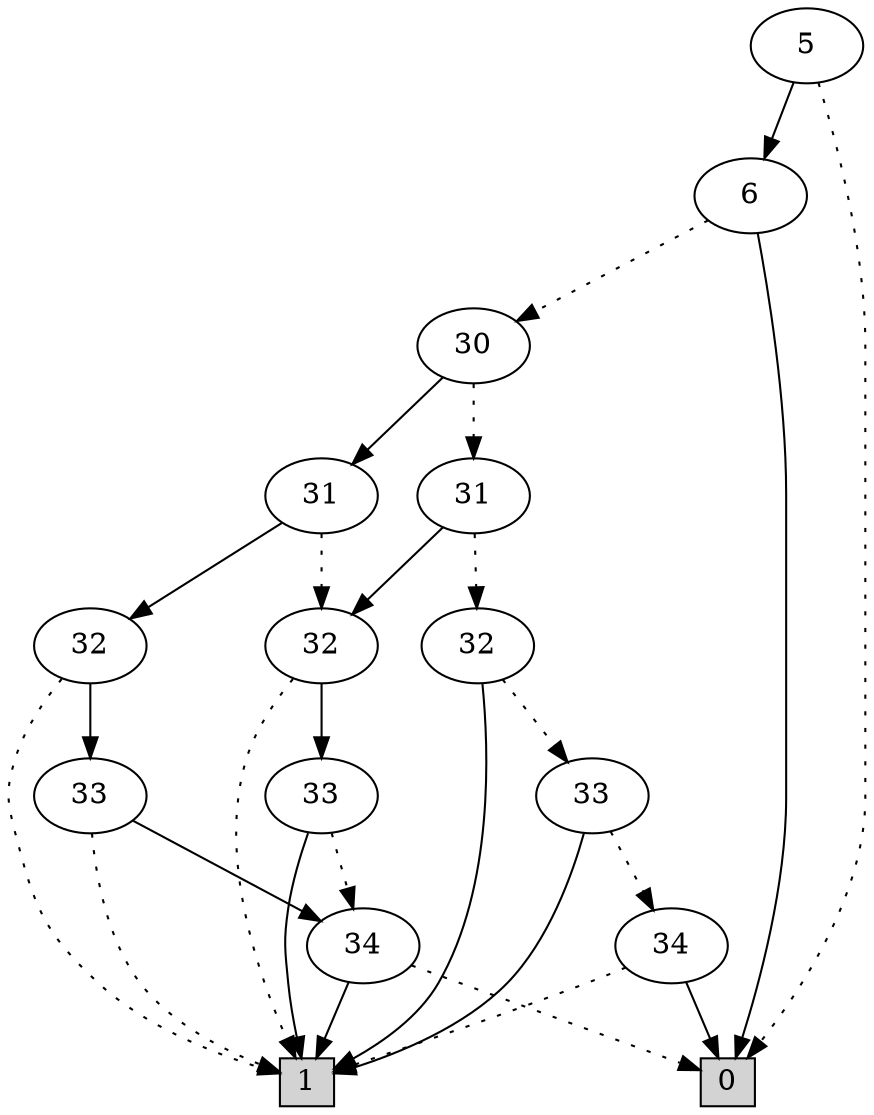 digraph G {
0 [shape=box, label="0", style=filled, shape=box, height=0.3, width=0.3];
1 [shape=box, label="1", style=filled, shape=box, height=0.3, width=0.3];
1362 [label="5"];
1362 -> 0 [style=dotted];
1362 -> 1361 [style=filled];
1361 [label="6"];
1361 -> 1317 [style=dotted];
1361 -> 0 [style=filled];
1317 [label="30"];
1317 -> 1314 [style=dotted];
1317 -> 1316 [style=filled];
1314 [label="31"];
1314 -> 1313 [style=dotted];
1314 -> 1246 [style=filled];
1313 [label="32"];
1313 -> 1198 [style=dotted];
1313 -> 1 [style=filled];
1198 [label="33"];
1198 -> 71 [style=dotted];
1198 -> 1 [style=filled];
71 [label="34"];
71 -> 1 [style=dotted];
71 -> 0 [style=filled];
1246 [label="32"];
1246 -> 1 [style=dotted];
1246 -> 1179 [style=filled];
1179 [label="33"];
1179 -> 70 [style=dotted];
1179 -> 1 [style=filled];
70 [label="34"];
70 -> 0 [style=dotted];
70 -> 1 [style=filled];
1316 [label="31"];
1316 -> 1246 [style=dotted];
1316 -> 1315 [style=filled];
1315 [label="32"];
1315 -> 1 [style=dotted];
1315 -> 1204 [style=filled];
1204 [label="33"];
1204 -> 1 [style=dotted];
1204 -> 70 [style=filled];
}
